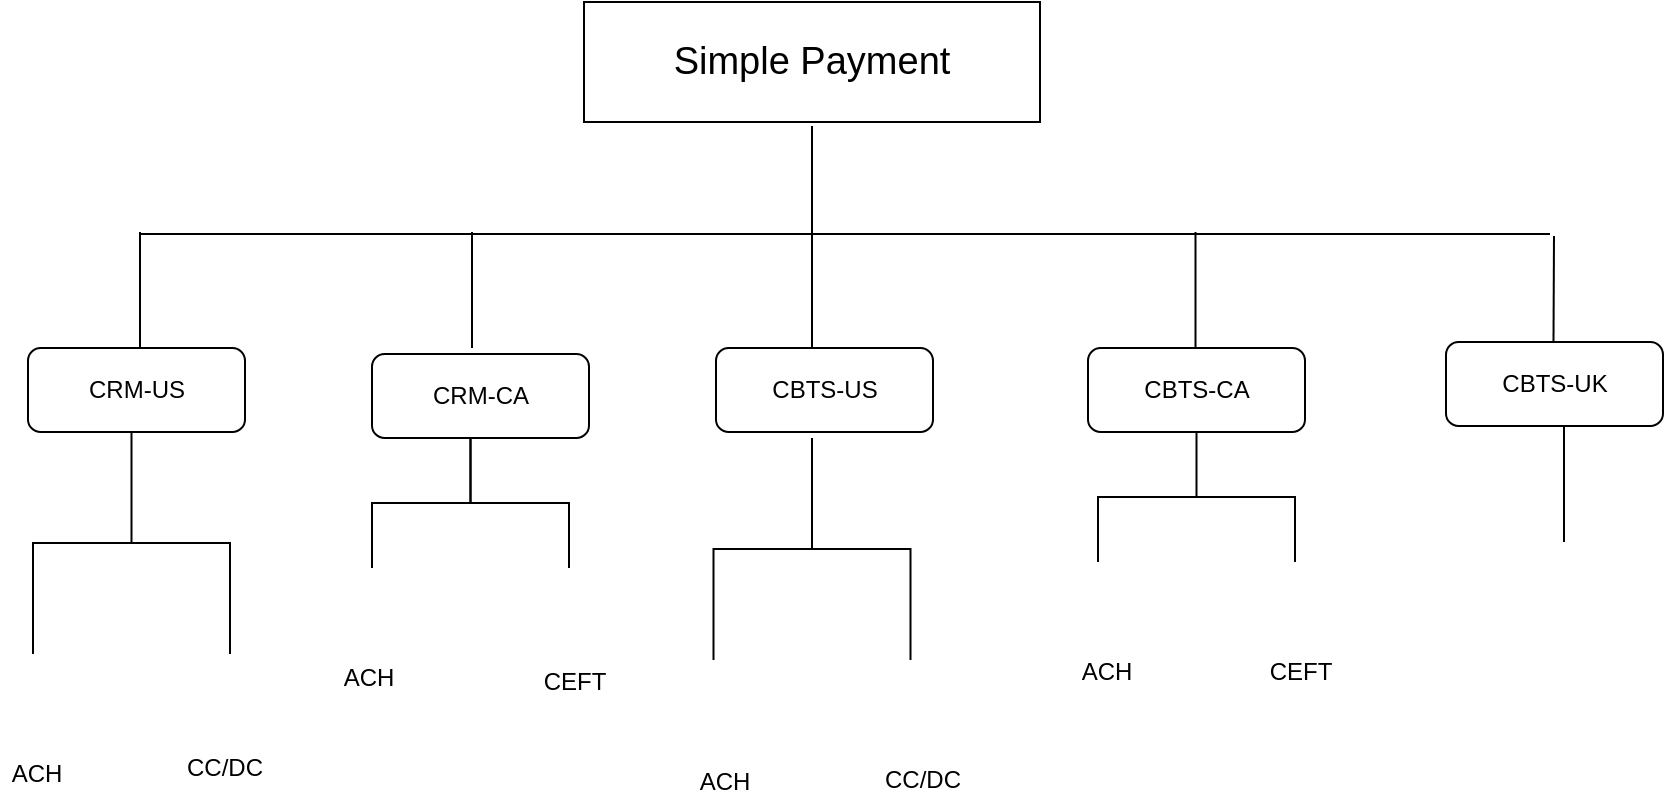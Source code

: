 <mxfile version="13.6.10" type="github"><diagram id="J9oQ7YEbLdYVICq-9z-E" name="Page-1"><mxGraphModel dx="1038" dy="580" grid="0" gridSize="10" guides="1" tooltips="1" connect="1" arrows="1" fold="1" page="1" pageScale="1" pageWidth="850" pageHeight="1100" math="0" shadow="0"><root><mxCell id="0"/><mxCell id="1" parent="0"/><mxCell id="SAiguCN7g2tJS7Ev6xJh-11" value="" style="shape=image;html=1;verticalAlign=top;verticalLabelPosition=bottom;labelBackgroundColor=#ffffff;imageAspect=0;aspect=fixed;image=https://cdn0.iconfinder.com/data/icons/elasto-online-store/26/00-ELASTOFONT-STORE-READY_bank-128.png" parent="1" vertex="1"><mxGeometry x="11" y="364.25" width="41" height="41" as="geometry"/></mxCell><mxCell id="SAiguCN7g2tJS7Ev6xJh-12" value="" style="shape=image;html=1;verticalAlign=top;verticalLabelPosition=bottom;labelBackgroundColor=#ffffff;imageAspect=0;aspect=fixed;image=https://cdn0.iconfinder.com/data/icons/elasto-online-store/26/00-ELASTOFONT-STORE-READY_bank-128.png" parent="1" vertex="1"><mxGeometry x="177" y="320" width="41" height="41" as="geometry"/></mxCell><mxCell id="SAiguCN7g2tJS7Ev6xJh-13" value="" style="shape=image;html=1;verticalAlign=top;verticalLabelPosition=bottom;labelBackgroundColor=#ffffff;imageAspect=0;aspect=fixed;image=https://cdn3.iconfinder.com/data/icons/google-material-design-icons/48/ic_payment_48px-128.png" parent="1" vertex="1"><mxGeometry x="99" y="358" width="50.5" height="50.5" as="geometry"/></mxCell><mxCell id="SAiguCN7g2tJS7Ev6xJh-14" value="ACH" style="text;html=1;align=center;verticalAlign=middle;resizable=0;points=[];autosize=1;" parent="1" vertex="1"><mxGeometry x="11" y="409" width="36" height="18" as="geometry"/></mxCell><mxCell id="SAiguCN7g2tJS7Ev6xJh-15" value="ACH" style="text;html=1;align=center;verticalAlign=middle;resizable=0;points=[];autosize=1;" parent="1" vertex="1"><mxGeometry x="177" y="361" width="36" height="18" as="geometry"/></mxCell><mxCell id="SAiguCN7g2tJS7Ev6xJh-16" value="CC/DC" style="text;html=1;align=center;verticalAlign=middle;resizable=0;points=[];autosize=1;" parent="1" vertex="1"><mxGeometry x="98.5" y="406.25" width="48" height="18" as="geometry"/></mxCell><mxCell id="SAiguCN7g2tJS7Ev6xJh-20" value="CRM-US" style="rounded=1;whiteSpace=wrap;html=1;" parent="1" vertex="1"><mxGeometry x="25" y="205" width="108.5" height="42" as="geometry"/></mxCell><mxCell id="SAiguCN7g2tJS7Ev6xJh-21" value="CRM-CA" style="rounded=1;whiteSpace=wrap;html=1;" parent="1" vertex="1"><mxGeometry x="197" y="208" width="108.5" height="42" as="geometry"/></mxCell><mxCell id="SAiguCN7g2tJS7Ev6xJh-22" value="CBTS-US" style="rounded=1;whiteSpace=wrap;html=1;" parent="1" vertex="1"><mxGeometry x="369" y="205" width="108.5" height="42" as="geometry"/></mxCell><mxCell id="SAiguCN7g2tJS7Ev6xJh-23" value="CBTS-CA" style="rounded=1;whiteSpace=wrap;html=1;" parent="1" vertex="1"><mxGeometry x="555" y="205" width="108.5" height="42" as="geometry"/></mxCell><mxCell id="SAiguCN7g2tJS7Ev6xJh-24" value="CBTS-UK" style="rounded=1;whiteSpace=wrap;html=1;" parent="1" vertex="1"><mxGeometry x="734" y="202" width="108.5" height="42" as="geometry"/></mxCell><mxCell id="SAiguCN7g2tJS7Ev6xJh-26" value="&lt;font style=&quot;font-size: 19px&quot;&gt;Simple Payment&lt;/font&gt;" style="rounded=0;whiteSpace=wrap;html=1;" parent="1" vertex="1"><mxGeometry x="303" y="32" width="228" height="60" as="geometry"/></mxCell><mxCell id="SAiguCN7g2tJS7Ev6xJh-30" value="" style="endArrow=none;html=1;" parent="1" edge="1"><mxGeometry width="50" height="50" relative="1" as="geometry"><mxPoint x="81" y="148" as="sourcePoint"/><mxPoint x="786" y="148" as="targetPoint"/></mxGeometry></mxCell><mxCell id="SAiguCN7g2tJS7Ev6xJh-31" value="" style="endArrow=none;html=1;" parent="1" edge="1"><mxGeometry width="50" height="50" relative="1" as="geometry"><mxPoint x="417" y="205" as="sourcePoint"/><mxPoint x="417" y="147" as="targetPoint"/></mxGeometry></mxCell><mxCell id="SAiguCN7g2tJS7Ev6xJh-32" value="" style="endArrow=none;html=1;" parent="1" edge="1"><mxGeometry width="50" height="50" relative="1" as="geometry"><mxPoint x="81" y="205" as="sourcePoint"/><mxPoint x="81" y="147" as="targetPoint"/></mxGeometry></mxCell><mxCell id="SAiguCN7g2tJS7Ev6xJh-33" value="" style="endArrow=none;html=1;" parent="1" edge="1"><mxGeometry width="50" height="50" relative="1" as="geometry"><mxPoint x="247" y="205" as="sourcePoint"/><mxPoint x="247" y="147" as="targetPoint"/></mxGeometry></mxCell><mxCell id="SAiguCN7g2tJS7Ev6xJh-34" value="" style="endArrow=none;html=1;" parent="1" edge="1"><mxGeometry width="50" height="50" relative="1" as="geometry"><mxPoint x="787.75" y="202" as="sourcePoint"/><mxPoint x="788" y="149" as="targetPoint"/></mxGeometry></mxCell><mxCell id="SAiguCN7g2tJS7Ev6xJh-35" value="" style="endArrow=none;html=1;" parent="1" edge="1"><mxGeometry width="50" height="50" relative="1" as="geometry"><mxPoint x="608.75" y="205" as="sourcePoint"/><mxPoint x="608.75" y="147" as="targetPoint"/></mxGeometry></mxCell><mxCell id="SAiguCN7g2tJS7Ev6xJh-36" value="" style="endArrow=none;html=1;" parent="1" edge="1"><mxGeometry width="50" height="50" relative="1" as="geometry"><mxPoint x="417" y="152" as="sourcePoint"/><mxPoint x="417" y="94" as="targetPoint"/></mxGeometry></mxCell><mxCell id="SAiguCN7g2tJS7Ev6xJh-45" value="" style="strokeWidth=1;html=1;shape=mxgraph.flowchart.annotation_2;align=left;labelPosition=right;pointerEvents=1;direction=south;" parent="1" vertex="1"><mxGeometry x="27.5" y="247" width="98.5" height="111" as="geometry"/></mxCell><mxCell id="SAiguCN7g2tJS7Ev6xJh-47" value="" style="strokeWidth=1;html=1;shape=mxgraph.flowchart.annotation_2;align=left;labelPosition=right;pointerEvents=1;direction=south;" parent="1" vertex="1"><mxGeometry x="367.75" y="250" width="98.5" height="111" as="geometry"/></mxCell><mxCell id="SAiguCN7g2tJS7Ev6xJh-52" value="" style="shape=image;html=1;verticalAlign=top;verticalLabelPosition=bottom;labelBackgroundColor=#ffffff;imageAspect=0;aspect=fixed;image=https://cdn0.iconfinder.com/data/icons/elasto-online-store/26/00-ELASTOFONT-STORE-READY_bank-128.png" parent="1" vertex="1"><mxGeometry x="350" y="368" width="41" height="41" as="geometry"/></mxCell><mxCell id="SAiguCN7g2tJS7Ev6xJh-53" value="" style="shape=image;html=1;verticalAlign=top;verticalLabelPosition=bottom;labelBackgroundColor=#ffffff;imageAspect=0;aspect=fixed;image=https://cdn3.iconfinder.com/data/icons/google-material-design-icons/48/ic_payment_48px-128.png" parent="1" vertex="1"><mxGeometry x="446" y="362.5" width="49.5" height="49.5" as="geometry"/></mxCell><mxCell id="SAiguCN7g2tJS7Ev6xJh-54" value="ACH" style="text;html=1;align=center;verticalAlign=middle;resizable=0;points=[];autosize=1;" parent="1" vertex="1"><mxGeometry x="355" y="412.5" width="36" height="18" as="geometry"/></mxCell><mxCell id="SAiguCN7g2tJS7Ev6xJh-55" value="CC/DC" style="text;html=1;align=center;verticalAlign=middle;resizable=0;points=[];autosize=1;" parent="1" vertex="1"><mxGeometry x="447.5" y="412" width="48" height="18" as="geometry"/></mxCell><mxCell id="SAiguCN7g2tJS7Ev6xJh-59" value="" style="shape=image;html=1;verticalAlign=top;verticalLabelPosition=bottom;labelBackgroundColor=#ffffff;imageAspect=0;aspect=fixed;image=https://cdn3.iconfinder.com/data/icons/tango-icon-library/48/process-stop-128.png;strokeColor=#000000;strokeWidth=1;" parent="1" vertex="1"><mxGeometry x="769" y="305" width="50" height="50" as="geometry"/></mxCell><mxCell id="SAiguCN7g2tJS7Ev6xJh-60" value="" style="endArrow=none;html=1;" parent="1" edge="1"><mxGeometry width="50" height="50" relative="1" as="geometry"><mxPoint x="793" y="302" as="sourcePoint"/><mxPoint x="793" y="244" as="targetPoint"/></mxGeometry></mxCell><mxCell id="3agMhINum5lRsY7JjDlr-1" value="" style="strokeWidth=1;html=1;shape=mxgraph.flowchart.annotation_2;align=left;labelPosition=right;pointerEvents=1;direction=south;" vertex="1" parent="1"><mxGeometry x="197" y="250" width="98.5" height="65" as="geometry"/></mxCell><mxCell id="3agMhINum5lRsY7JjDlr-2" value="" style="shape=image;html=1;verticalAlign=top;verticalLabelPosition=bottom;labelBackgroundColor=#ffffff;imageAspect=0;aspect=fixed;image=https://cdn0.iconfinder.com/data/icons/elasto-online-store/26/00-ELASTOFONT-STORE-READY_bank-128.png" vertex="1" parent="1"><mxGeometry x="277" y="320" width="41" height="41" as="geometry"/></mxCell><mxCell id="3agMhINum5lRsY7JjDlr-3" value="CEFT" style="text;html=1;align=center;verticalAlign=middle;resizable=0;points=[];autosize=1;" vertex="1" parent="1"><mxGeometry x="277" y="362.5" width="41" height="18" as="geometry"/></mxCell><mxCell id="3agMhINum5lRsY7JjDlr-4" value="" style="strokeWidth=1;html=1;shape=mxgraph.flowchart.annotation_2;align=left;labelPosition=right;pointerEvents=1;direction=south;" vertex="1" parent="1"><mxGeometry x="197" y="250" width="98.5" height="65" as="geometry"/></mxCell><mxCell id="3agMhINum5lRsY7JjDlr-9" value="" style="shape=image;html=1;verticalAlign=top;verticalLabelPosition=bottom;labelBackgroundColor=#ffffff;imageAspect=0;aspect=fixed;image=https://cdn0.iconfinder.com/data/icons/elasto-online-store/26/00-ELASTOFONT-STORE-READY_bank-128.png" vertex="1" parent="1"><mxGeometry x="543" y="317" width="41" height="41" as="geometry"/></mxCell><mxCell id="3agMhINum5lRsY7JjDlr-10" value="" style="shape=image;html=1;verticalAlign=top;verticalLabelPosition=bottom;labelBackgroundColor=#ffffff;imageAspect=0;aspect=fixed;image=https://cdn0.iconfinder.com/data/icons/elasto-online-store/26/00-ELASTOFONT-STORE-READY_bank-128.png" vertex="1" parent="1"><mxGeometry x="640" y="317" width="41" height="41" as="geometry"/></mxCell><mxCell id="3agMhINum5lRsY7JjDlr-11" value="" style="strokeWidth=1;html=1;shape=mxgraph.flowchart.annotation_2;align=left;labelPosition=right;pointerEvents=1;direction=south;" vertex="1" parent="1"><mxGeometry x="560" y="247" width="98.5" height="65" as="geometry"/></mxCell><mxCell id="3agMhINum5lRsY7JjDlr-12" value="ACH" style="text;html=1;align=center;verticalAlign=middle;resizable=0;points=[];autosize=1;" vertex="1" parent="1"><mxGeometry x="545.5" y="358" width="36" height="18" as="geometry"/></mxCell><mxCell id="3agMhINum5lRsY7JjDlr-13" value="CEFT" style="text;html=1;align=center;verticalAlign=middle;resizable=0;points=[];autosize=1;" vertex="1" parent="1"><mxGeometry x="640" y="358" width="41" height="18" as="geometry"/></mxCell></root></mxGraphModel></diagram></mxfile>